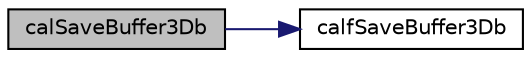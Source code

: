 digraph "calSaveBuffer3Db"
{
  edge [fontname="Helvetica",fontsize="10",labelfontname="Helvetica",labelfontsize="10"];
  node [fontname="Helvetica",fontsize="10",shape=record];
  rankdir="LR";
  Node1 [label="calSaveBuffer3Db",height=0.2,width=0.4,color="black", fillcolor="grey75", style="filled" fontcolor="black"];
  Node1 -> Node2 [color="midnightblue",fontsize="10",style="solid",fontname="Helvetica"];
  Node2 [label="calfSaveBuffer3Db",height=0.2,width=0.4,color="black", fillcolor="white", style="filled",URL="$cal3_d_buffer_i_o_8c.html#a4ea4ef2578668e58318ab1f5b771b92c",tooltip="Saves a byte 3D buffer to file. "];
}
